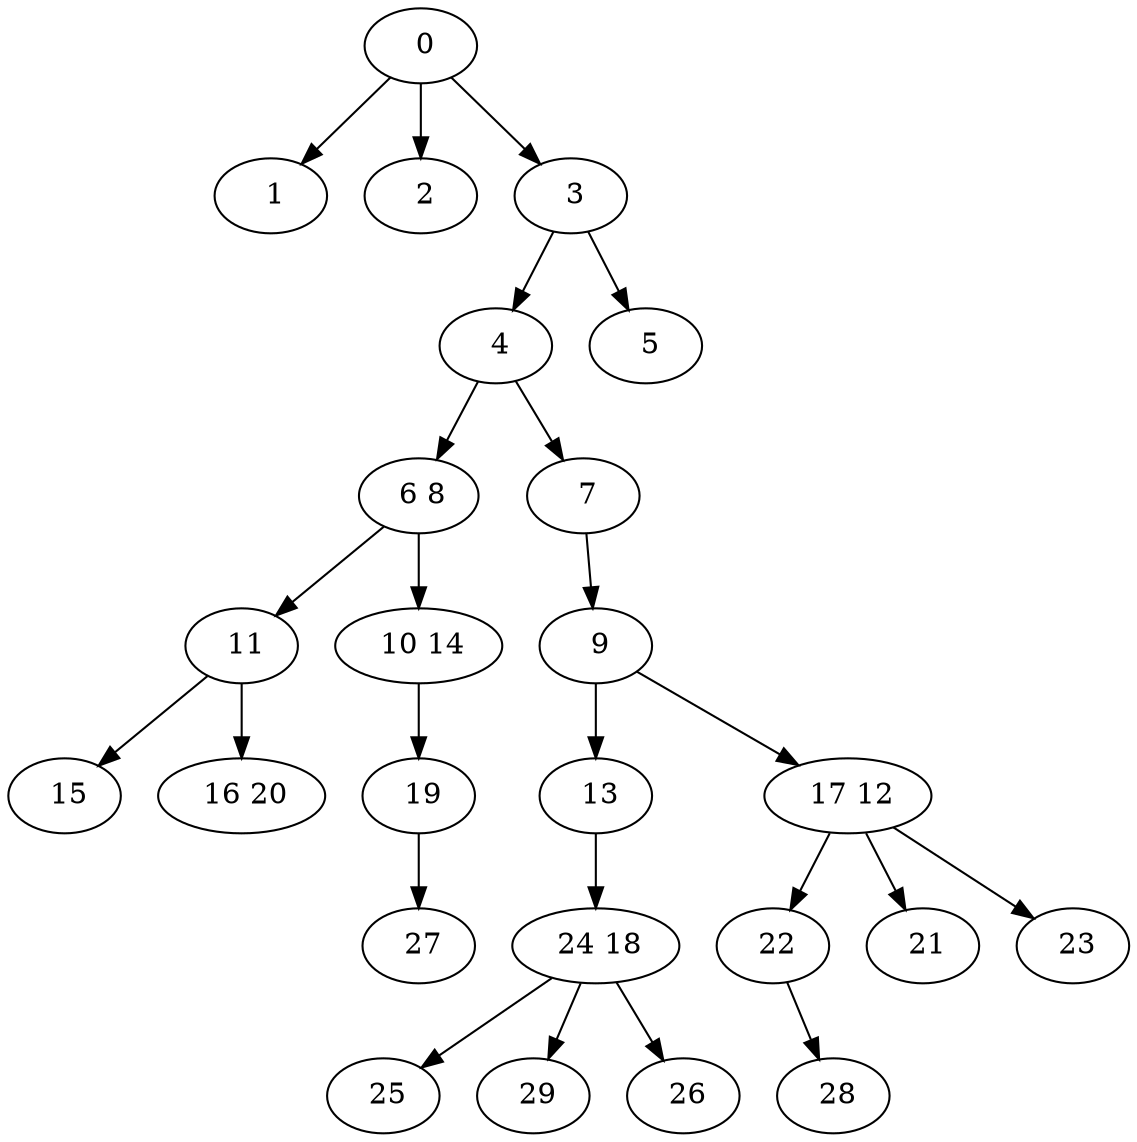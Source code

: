 digraph mytree {
" 0" -> " 1";
" 0" -> " 2";
" 0" -> " 3";
" 1";
" 2";
" 3" -> " 4";
" 3" -> " 5";
" 4" -> " 6 8";
" 4" -> " 7";
" 5";
" 15";
" 6 8" -> " 11";
" 6 8" -> " 10 14";
" 7" -> " 9";
" 9" -> " 13";
" 9" -> " 17 12";
" 11" -> " 15";
" 11" -> " 16 20";
" 10 14" -> " 19";
" 13" -> " 24 18";
" 17 12" -> " 22";
" 17 12" -> " 21";
" 17 12" -> " 23";
" 16 20";
" 24 18" -> " 25";
" 24 18" -> " 29";
" 24 18" -> " 26";
" 28";
" 22" -> " 28";
" 19" -> " 27";
" 27";
" 25";
" 29";
" 21";
" 23";
" 26";
}
